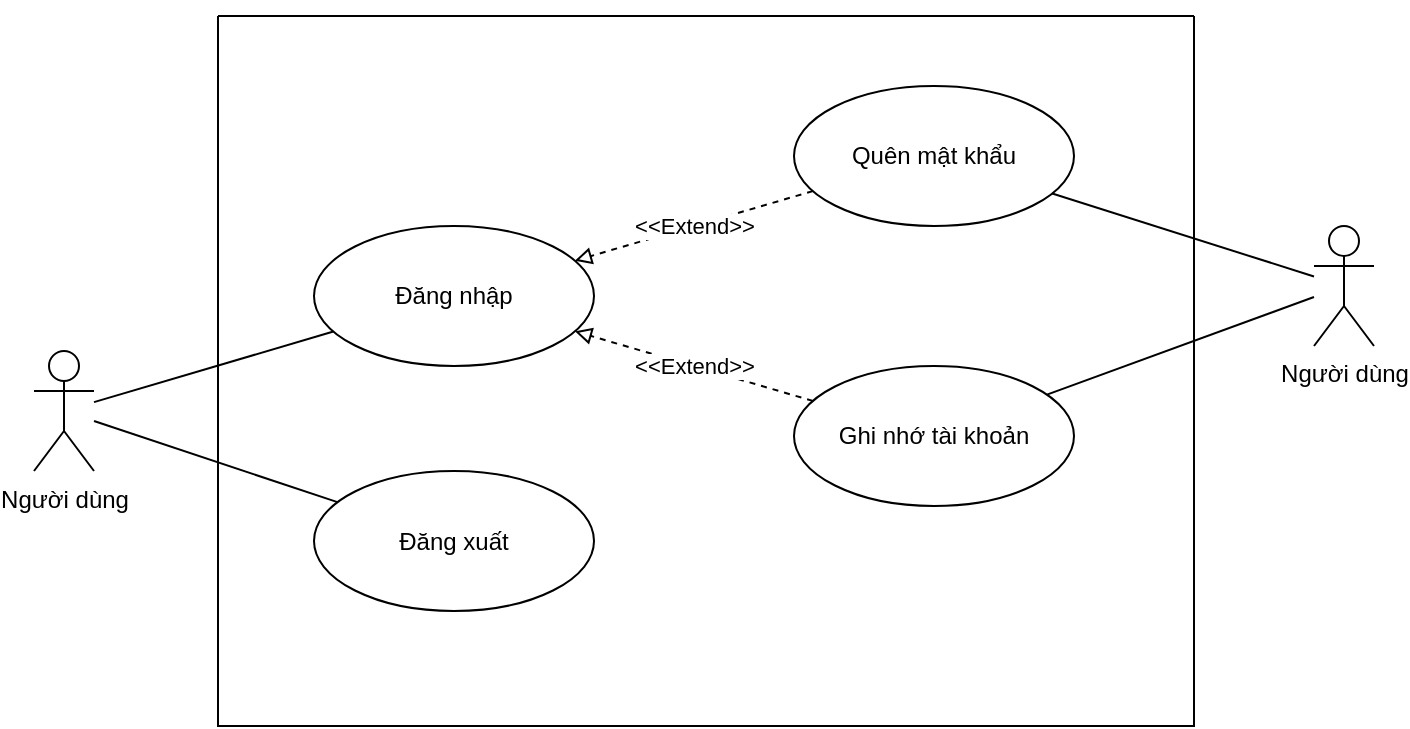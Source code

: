 <mxfile version="16.5.1" type="device"><diagram id="eaRcA5cD4J3pZK5ogcdu" name="Page-1"><mxGraphModel dx="1038" dy="1789" grid="1" gridSize="10" guides="1" tooltips="1" connect="1" arrows="1" fold="1" page="1" pageScale="1" pageWidth="850" pageHeight="1100" math="0" shadow="0"><root><mxCell id="0"/><mxCell id="1" parent="0"/><mxCell id="1wCWkCasWox4JVjCag2D-4" style="rounded=0;orthogonalLoop=1;jettySize=auto;html=1;endArrow=none;endFill=0;" parent="1" source="1wCWkCasWox4JVjCag2D-1" target="1wCWkCasWox4JVjCag2D-3" edge="1"><mxGeometry relative="1" as="geometry"/></mxCell><mxCell id="1wCWkCasWox4JVjCag2D-18" style="edgeStyle=none;rounded=0;orthogonalLoop=1;jettySize=auto;html=1;endArrow=none;endFill=0;" parent="1" source="1wCWkCasWox4JVjCag2D-1" target="1wCWkCasWox4JVjCag2D-17" edge="1"><mxGeometry relative="1" as="geometry"><mxPoint x="172" y="-467" as="targetPoint"/></mxGeometry></mxCell><mxCell id="1wCWkCasWox4JVjCag2D-1" value="Người dùng" style="shape=umlActor;verticalLabelPosition=bottom;verticalAlign=top;html=1;outlineConnect=0;" parent="1" vertex="1"><mxGeometry x="90" y="-559.5" width="30" height="60" as="geometry"/></mxCell><mxCell id="1wCWkCasWox4JVjCag2D-2" value="" style="swimlane;startSize=0;" parent="1" vertex="1"><mxGeometry x="182" y="-727" width="488" height="355" as="geometry"/></mxCell><mxCell id="1wCWkCasWox4JVjCag2D-3" value="Đăng nhập" style="ellipse;whiteSpace=wrap;html=1;" parent="1wCWkCasWox4JVjCag2D-2" vertex="1"><mxGeometry x="48" y="105" width="140" height="70" as="geometry"/></mxCell><mxCell id="1wCWkCasWox4JVjCag2D-6" value="&amp;lt;&amp;lt;Extend&amp;gt;&amp;gt;" style="orthogonalLoop=1;jettySize=auto;html=1;strokeColor=default;rounded=0;dashed=1;endArrow=block;endFill=0;" parent="1wCWkCasWox4JVjCag2D-2" source="1wCWkCasWox4JVjCag2D-5" target="1wCWkCasWox4JVjCag2D-3" edge="1"><mxGeometry relative="1" as="geometry"/></mxCell><mxCell id="1wCWkCasWox4JVjCag2D-5" value="Quên mật khẩu" style="ellipse;whiteSpace=wrap;html=1;" parent="1wCWkCasWox4JVjCag2D-2" vertex="1"><mxGeometry x="288" y="35" width="140" height="70" as="geometry"/></mxCell><mxCell id="1wCWkCasWox4JVjCag2D-8" value="&amp;lt;&amp;lt;Extend&amp;gt;&amp;gt;" style="edgeStyle=none;rounded=0;orthogonalLoop=1;jettySize=auto;html=1;dashed=1;endArrow=block;endFill=0;" parent="1wCWkCasWox4JVjCag2D-2" source="1wCWkCasWox4JVjCag2D-7" target="1wCWkCasWox4JVjCag2D-3" edge="1"><mxGeometry relative="1" as="geometry"/></mxCell><mxCell id="1wCWkCasWox4JVjCag2D-7" value="Ghi nhớ tài khoản" style="ellipse;whiteSpace=wrap;html=1;" parent="1wCWkCasWox4JVjCag2D-2" vertex="1"><mxGeometry x="288" y="175" width="140" height="70" as="geometry"/></mxCell><mxCell id="1wCWkCasWox4JVjCag2D-17" value="Đăng xuất" style="ellipse;whiteSpace=wrap;html=1;" parent="1wCWkCasWox4JVjCag2D-2" vertex="1"><mxGeometry x="48" y="227.5" width="140" height="70" as="geometry"/></mxCell><mxCell id="1wCWkCasWox4JVjCag2D-20" style="edgeStyle=none;rounded=0;orthogonalLoop=1;jettySize=auto;html=1;exitX=0.5;exitY=0;exitDx=0;exitDy=0;dashed=1;strokeColor=default;" parent="1" source="1wCWkCasWox4JVjCag2D-2" target="1wCWkCasWox4JVjCag2D-2" edge="1"><mxGeometry relative="1" as="geometry"/></mxCell><mxCell id="1wCWkCasWox4JVjCag2D-24" style="edgeStyle=none;rounded=0;orthogonalLoop=1;jettySize=auto;html=1;strokeColor=default;endArrow=none;endFill=0;" parent="1" source="1wCWkCasWox4JVjCag2D-23" target="1wCWkCasWox4JVjCag2D-5" edge="1"><mxGeometry relative="1" as="geometry"/></mxCell><mxCell id="1wCWkCasWox4JVjCag2D-25" style="edgeStyle=none;rounded=0;orthogonalLoop=1;jettySize=auto;html=1;strokeColor=default;endArrow=none;endFill=0;" parent="1" source="1wCWkCasWox4JVjCag2D-23" target="1wCWkCasWox4JVjCag2D-7" edge="1"><mxGeometry relative="1" as="geometry"/></mxCell><mxCell id="1wCWkCasWox4JVjCag2D-23" value="Người dùng" style="shape=umlActor;verticalLabelPosition=bottom;verticalAlign=top;html=1;outlineConnect=0;" parent="1" vertex="1"><mxGeometry x="730" y="-622" width="30" height="60" as="geometry"/></mxCell></root></mxGraphModel></diagram></mxfile>